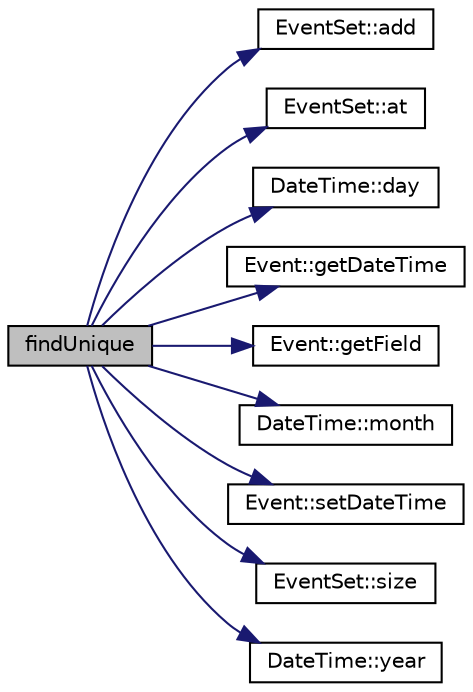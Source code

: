 digraph "findUnique"
{
 // LATEX_PDF_SIZE
  edge [fontname="Helvetica",fontsize="10",labelfontname="Helvetica",labelfontsize="10"];
  node [fontname="Helvetica",fontsize="10",shape=record];
  rankdir="LR";
  Node1 [label="findUnique",height=0.2,width=0.4,color="black", fillcolor="grey75", style="filled", fontcolor="black",tooltip="It explores all the EventSet and builds a string[] composed of all different values taken by the fiel..."];
  Node1 -> Node2 [color="midnightblue",fontsize="10",style="solid",fontname="Helvetica"];
  Node2 [label="EventSet::add",height=0.2,width=0.4,color="black", fillcolor="white", style="filled",URL="$classEventSet.html#acfb9e40b46c649bef5082f5577d733a6",tooltip="Adds a new event at the end of the eventSet whenever there is some room."];
  Node1 -> Node3 [color="midnightblue",fontsize="10",style="solid",fontname="Helvetica"];
  Node3 [label="EventSet::at",height=0.2,width=0.4,color="black", fillcolor="white", style="filled",URL="$classEventSet.html#ab8ac311a6121981191ce61d505cc069f",tooltip="get the event in a position selected, for consulting"];
  Node1 -> Node4 [color="midnightblue",fontsize="10",style="solid",fontname="Helvetica"];
  Node4 [label="DateTime::day",height=0.2,width=0.4,color="black", fillcolor="white", style="filled",URL="$classDateTime.html#a2d1b93811c0d81597963162b726d26f3",tooltip="It gives the day."];
  Node1 -> Node5 [color="midnightblue",fontsize="10",style="solid",fontname="Helvetica"];
  Node5 [label="Event::getDateTime",height=0.2,width=0.4,color="black", fillcolor="white", style="filled",URL="$classEvent.html#ad89e0d4c55a2ede8980489d8d0de7704",tooltip="It gives the date of the event."];
  Node1 -> Node6 [color="midnightblue",fontsize="10",style="solid",fontname="Helvetica"];
  Node6 [label="Event::getField",height=0.2,width=0.4,color="black", fillcolor="white", style="filled",URL="$classEvent.html#aa0f2e1910272a7014e97794b7fc73d9a",tooltip="Given the name of a field of Event, field, it returns, always as a string, the value of the specified..."];
  Node1 -> Node7 [color="midnightblue",fontsize="10",style="solid",fontname="Helvetica"];
  Node7 [label="DateTime::month",height=0.2,width=0.4,color="black", fillcolor="white", style="filled",URL="$classDateTime.html#a294643a8ce6bd0cca6cda71890e7456c",tooltip="It gives the month."];
  Node1 -> Node8 [color="midnightblue",fontsize="10",style="solid",fontname="Helvetica"];
  Node8 [label="Event::setDateTime",height=0.2,width=0.4,color="black", fillcolor="white", style="filled",URL="$classEvent.html#ae549abc198ea2737dcaf426eadd9f70e",tooltip="Sets the date and time of the event."];
  Node1 -> Node9 [color="midnightblue",fontsize="10",style="solid",fontname="Helvetica"];
  Node9 [label="EventSet::size",height=0.2,width=0.4,color="black", fillcolor="white", style="filled",URL="$classEventSet.html#afa17cf8b71961fe1bab9ae5bc7f4963d",tooltip="Returns the number of events stored."];
  Node1 -> Node10 [color="midnightblue",fontsize="10",style="solid",fontname="Helvetica"];
  Node10 [label="DateTime::year",height=0.2,width=0.4,color="black", fillcolor="white", style="filled",URL="$classDateTime.html#af0eb582fdc2b0964ecf255df53396712",tooltip="It gives the year."];
}
